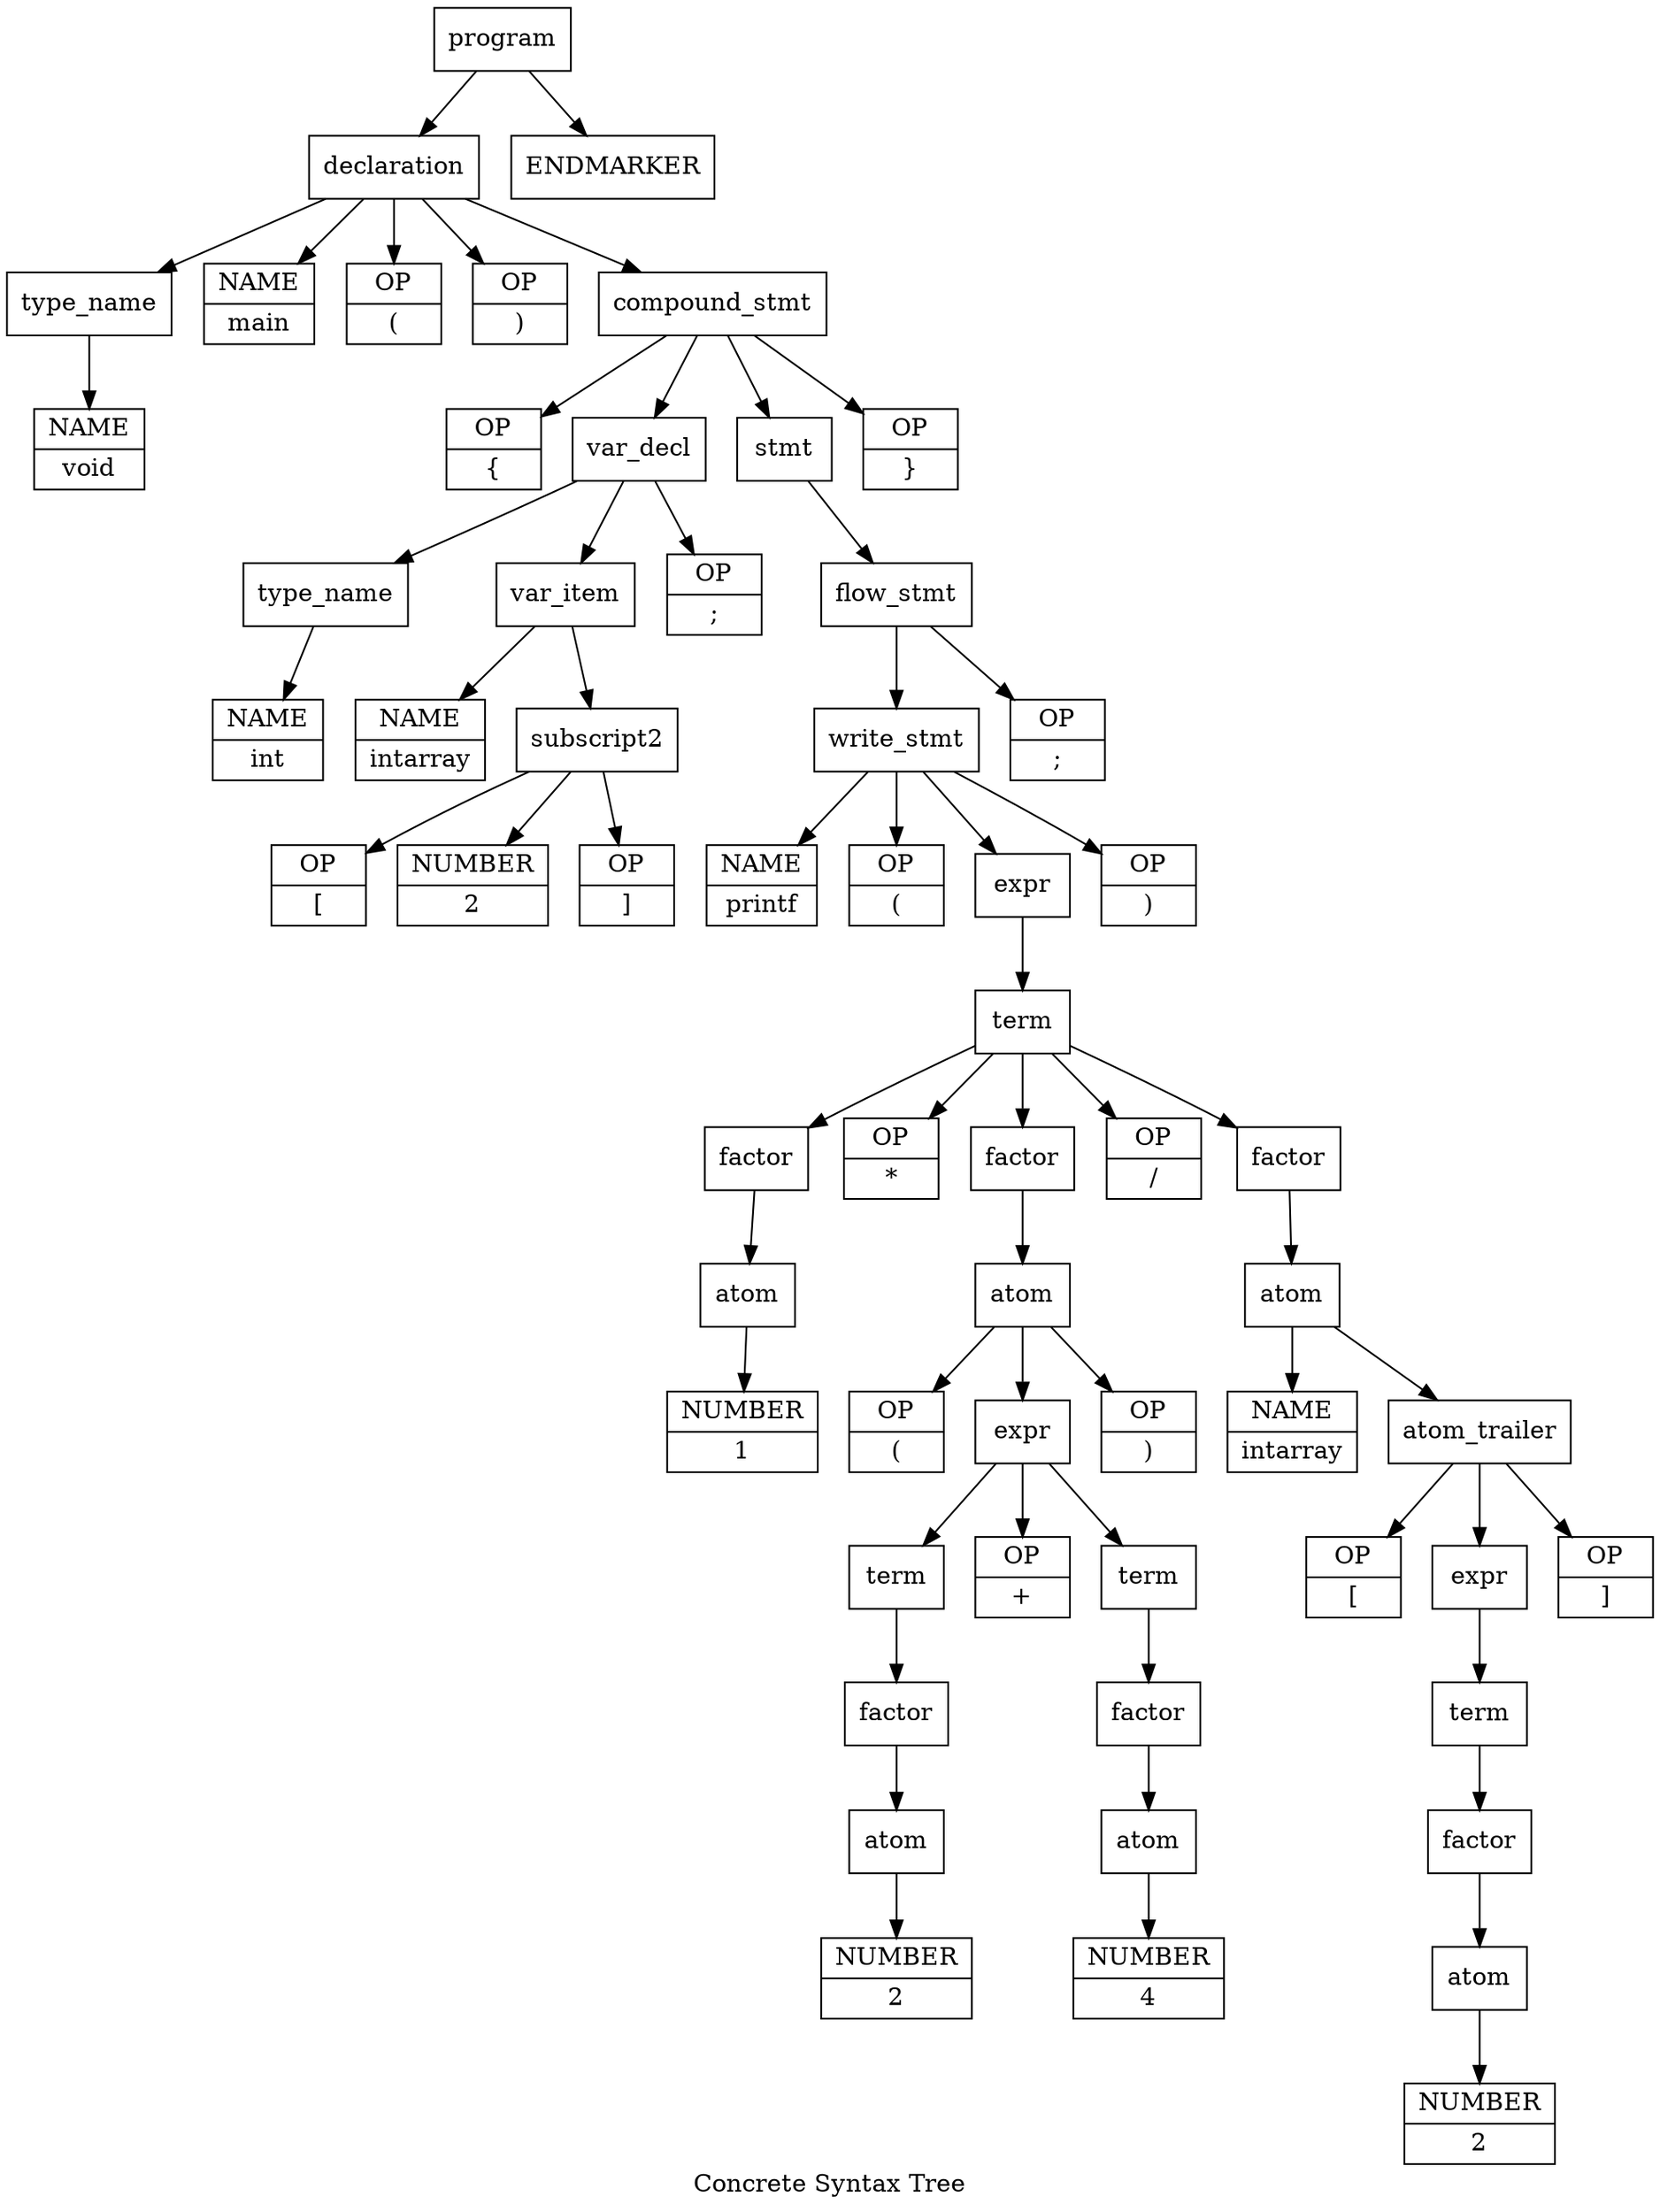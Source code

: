 digraph "Concrete Syntax Tree" {
	label="Concrete Syntax Tree";

	Node0x55555587f400 [shape=record,label="{program}"];
	Node0x55555587f400 -> Node0x55555587f450;
	Node0x55555587f400 -> Node0x5555558816b0;
	Node0x5555558816b0 [shape=record,label="{ENDMARKER}"];
	Node0x55555587f450 [shape=record,label="{declaration}"];
	Node0x55555587f450 -> Node0x55555587f4a0;
	Node0x55555587f450 -> Node0x5555558800e0;
	Node0x55555587f450 -> Node0x555555880150;
	Node0x55555587f450 -> Node0x5555558801d0;
	Node0x55555587f450 -> Node0x555555880220;
	Node0x555555880220 [shape=record,label="{compound_stmt}"];
	Node0x555555880220 -> Node0x555555880270;
	Node0x555555880220 -> Node0x5555558802c0;
	Node0x555555880220 -> Node0x5555558806c0;
	Node0x555555880220 -> Node0x555555881610;
	Node0x555555881610 [shape=record,label="{OP|\}}"];
	Node0x5555558806c0 [shape=record,label="{stmt}"];
	Node0x5555558806c0 -> Node0x555555880710;
	Node0x555555880710 [shape=record,label="{flow_stmt}"];
	Node0x555555880710 -> Node0x555555880760;
	Node0x555555880710 -> Node0x555555881570;
	Node0x555555881570 [shape=record,label="{OP|;}"];
	Node0x555555880760 [shape=record,label="{write_stmt}"];
	Node0x555555880760 -> Node0x5555558807b0;
	Node0x555555880760 -> Node0x555555880800;
	Node0x555555880760 -> Node0x555555880850;
	Node0x555555880760 -> Node0x555555881520;
	Node0x555555881520 [shape=record,label="{OP|)}"];
	Node0x555555880850 [shape=record,label="{expr}"];
	Node0x555555880850 -> Node0x5555558808a0;
	Node0x5555558808a0 [shape=record,label="{term}"];
	Node0x5555558808a0 -> Node0x5555558808f0;
	Node0x5555558808a0 -> Node0x555555880a00;
	Node0x5555558808a0 -> Node0x555555880a70;
	Node0x5555558808a0 -> Node0x555555881040;
	Node0x5555558808a0 -> Node0x555555881090;
	Node0x555555881090 [shape=record,label="{factor}"];
	Node0x555555881090 -> Node0x5555558810e0;
	Node0x5555558810e0 [shape=record,label="{atom}"];
	Node0x5555558810e0 -> Node0x555555881130;
	Node0x5555558810e0 -> Node0x555555881180;
	Node0x555555881180 [shape=record,label="{atom_trailer}"];
	Node0x555555881180 -> Node0x5555558811d0;
	Node0x555555881180 -> Node0x555555881220;
	Node0x555555881180 -> Node0x555555881450;
	Node0x555555881450 [shape=record,label="{OP|]}"];
	Node0x555555881220 [shape=record,label="{expr}"];
	Node0x555555881220 -> Node0x555555881270;
	Node0x555555881270 [shape=record,label="{term}"];
	Node0x555555881270 -> Node0x5555558812c0;
	Node0x5555558812c0 [shape=record,label="{factor}"];
	Node0x5555558812c0 -> Node0x555555881310;
	Node0x555555881310 [shape=record,label="{atom}"];
	Node0x555555881310 -> Node0x555555881360;
	Node0x555555881360 [shape=record,label="{NUMBER|2}"];
	Node0x5555558811d0 [shape=record,label="{OP|[}"];
	Node0x555555881130 [shape=record,label="{NAME|intarray}"];
	Node0x555555881040 [shape=record,label="{OP|/}"];
	Node0x555555880a70 [shape=record,label="{factor}"];
	Node0x555555880a70 -> Node0x555555880ac0;
	Node0x555555880ac0 [shape=record,label="{atom}"];
	Node0x555555880ac0 -> Node0x555555880b10;
	Node0x555555880ac0 -> Node0x555555880b60;
	Node0x555555880ac0 -> Node0x555555880f90;
	Node0x555555880f90 [shape=record,label="{OP|)}"];
	Node0x555555880b60 [shape=record,label="{expr}"];
	Node0x555555880b60 -> Node0x555555880bb0;
	Node0x555555880b60 -> Node0x555555880d70;
	Node0x555555880b60 -> Node0x555555880de0;
	Node0x555555880de0 [shape=record,label="{term}"];
	Node0x555555880de0 -> Node0x555555880e30;
	Node0x555555880e30 [shape=record,label="{factor}"];
	Node0x555555880e30 -> Node0x555555880e80;
	Node0x555555880e80 [shape=record,label="{atom}"];
	Node0x555555880e80 -> Node0x555555880ed0;
	Node0x555555880ed0 [shape=record,label="{NUMBER|4}"];
	Node0x555555880d70 [shape=record,label="{OP|+}"];
	Node0x555555880bb0 [shape=record,label="{term}"];
	Node0x555555880bb0 -> Node0x555555880c00;
	Node0x555555880c00 [shape=record,label="{factor}"];
	Node0x555555880c00 -> Node0x555555880c50;
	Node0x555555880c50 [shape=record,label="{atom}"];
	Node0x555555880c50 -> Node0x555555880ca0;
	Node0x555555880ca0 [shape=record,label="{NUMBER|2}"];
	Node0x555555880b10 [shape=record,label="{OP|(}"];
	Node0x555555880a00 [shape=record,label="{OP|*}"];
	Node0x5555558808f0 [shape=record,label="{factor}"];
	Node0x5555558808f0 -> Node0x555555880940;
	Node0x555555880940 [shape=record,label="{atom}"];
	Node0x555555880940 -> Node0x555555880990;
	Node0x555555880990 [shape=record,label="{NUMBER|1}"];
	Node0x555555880800 [shape=record,label="{OP|(}"];
	Node0x5555558807b0 [shape=record,label="{NAME|printf}"];
	Node0x5555558802c0 [shape=record,label="{var_decl}"];
	Node0x5555558802c0 -> Node0x555555880310;
	Node0x5555558802c0 -> Node0x5555558803d0;
	Node0x5555558802c0 -> Node0x555555880640;
	Node0x555555880640 [shape=record,label="{OP|;}"];
	Node0x5555558803d0 [shape=record,label="{var_item}"];
	Node0x5555558803d0 -> Node0x555555880420;
	Node0x5555558803d0 -> Node0x555555880490;
	Node0x555555880490 [shape=record,label="{subscript2}"];
	Node0x555555880490 -> Node0x5555558804e0;
	Node0x555555880490 -> Node0x555555880550;
	Node0x555555880490 -> Node0x5555558805c0;
	Node0x5555558805c0 [shape=record,label="{OP|]}"];
	Node0x555555880550 [shape=record,label="{NUMBER|2}"];
	Node0x5555558804e0 [shape=record,label="{OP|[}"];
	Node0x555555880420 [shape=record,label="{NAME|intarray}"];
	Node0x555555880310 [shape=record,label="{type_name}"];
	Node0x555555880310 -> Node0x555555880360;
	Node0x555555880360 [shape=record,label="{NAME|int}"];
	Node0x555555880270 [shape=record,label="{OP|\{}"];
	Node0x5555558801d0 [shape=record,label="{OP|)}"];
	Node0x555555880150 [shape=record,label="{OP|(}"];
	Node0x5555558800e0 [shape=record,label="{NAME|main}"];
	Node0x55555587f4a0 [shape=record,label="{type_name}"];
	Node0x55555587f4a0 -> Node0x555555880090;
	Node0x555555880090 [shape=record,label="{NAME|void}"];
}
